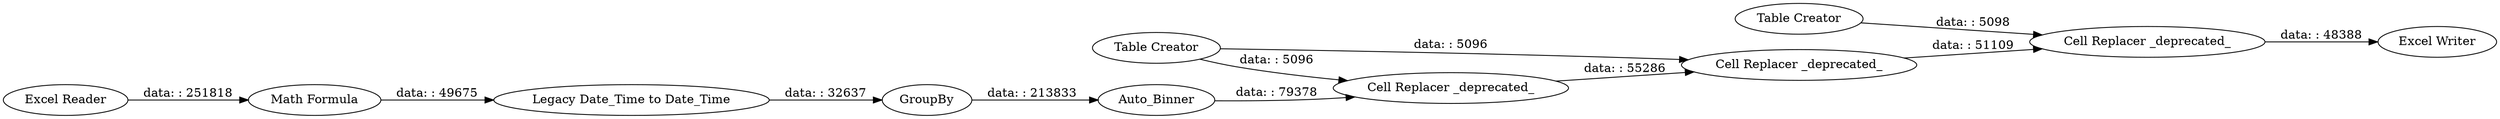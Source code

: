 digraph {
	"-8382169462616406706_11" [label="Table Creator"]
	"-8382169462616406706_13" [label="Legacy Date_Time to Date_Time"]
	"-8382169462616406706_8" [label="Cell Replacer _deprecated_"]
	"-8382169462616406706_10" [label="Table Creator"]
	"-8382169462616406706_5" [label=GroupBy]
	"-8382169462616406706_1" [label="Excel Reader"]
	"-8382169462616406706_12" [label="Excel Writer"]
	"-8382169462616406706_2" [label="Math Formula"]
	"-8382169462616406706_9" [label="Cell Replacer _deprecated_"]
	"-8382169462616406706_6" [label=Auto_Binner]
	"-8382169462616406706_7" [label="Cell Replacer _deprecated_"]
	"-8382169462616406706_11" -> "-8382169462616406706_9" [label="data: : 5098"]
	"-8382169462616406706_1" -> "-8382169462616406706_2" [label="data: : 251818"]
	"-8382169462616406706_8" -> "-8382169462616406706_9" [label="data: : 51109"]
	"-8382169462616406706_5" -> "-8382169462616406706_6" [label="data: : 213833"]
	"-8382169462616406706_13" -> "-8382169462616406706_5" [label="data: : 32637"]
	"-8382169462616406706_10" -> "-8382169462616406706_8" [label="data: : 5096"]
	"-8382169462616406706_7" -> "-8382169462616406706_8" [label="data: : 55286"]
	"-8382169462616406706_6" -> "-8382169462616406706_7" [label="data: : 79378"]
	"-8382169462616406706_9" -> "-8382169462616406706_12" [label="data: : 48388"]
	"-8382169462616406706_2" -> "-8382169462616406706_13" [label="data: : 49675"]
	"-8382169462616406706_10" -> "-8382169462616406706_7" [label="data: : 5096"]
	rankdir=LR
}
